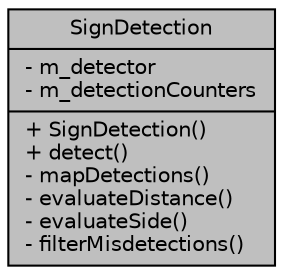 digraph "SignDetection"
{
 // LATEX_PDF_SIZE
  edge [fontname="Helvetica",fontsize="10",labelfontname="Helvetica",labelfontsize="10"];
  node [fontname="Helvetica",fontsize="10",shape=record];
  Node1 [label="{SignDetection\n|- m_detector\l- m_detectionCounters\l|+ SignDetection()\l+ detect()\l- mapDetections()\l- evaluateDistance()\l- evaluateSide()\l- filterMisdetections()\l}",height=0.2,width=0.4,color="black", fillcolor="grey75", style="filled", fontcolor="black",tooltip="This class holds all the functions to detect and evaluate objects in a single frame."];
}
